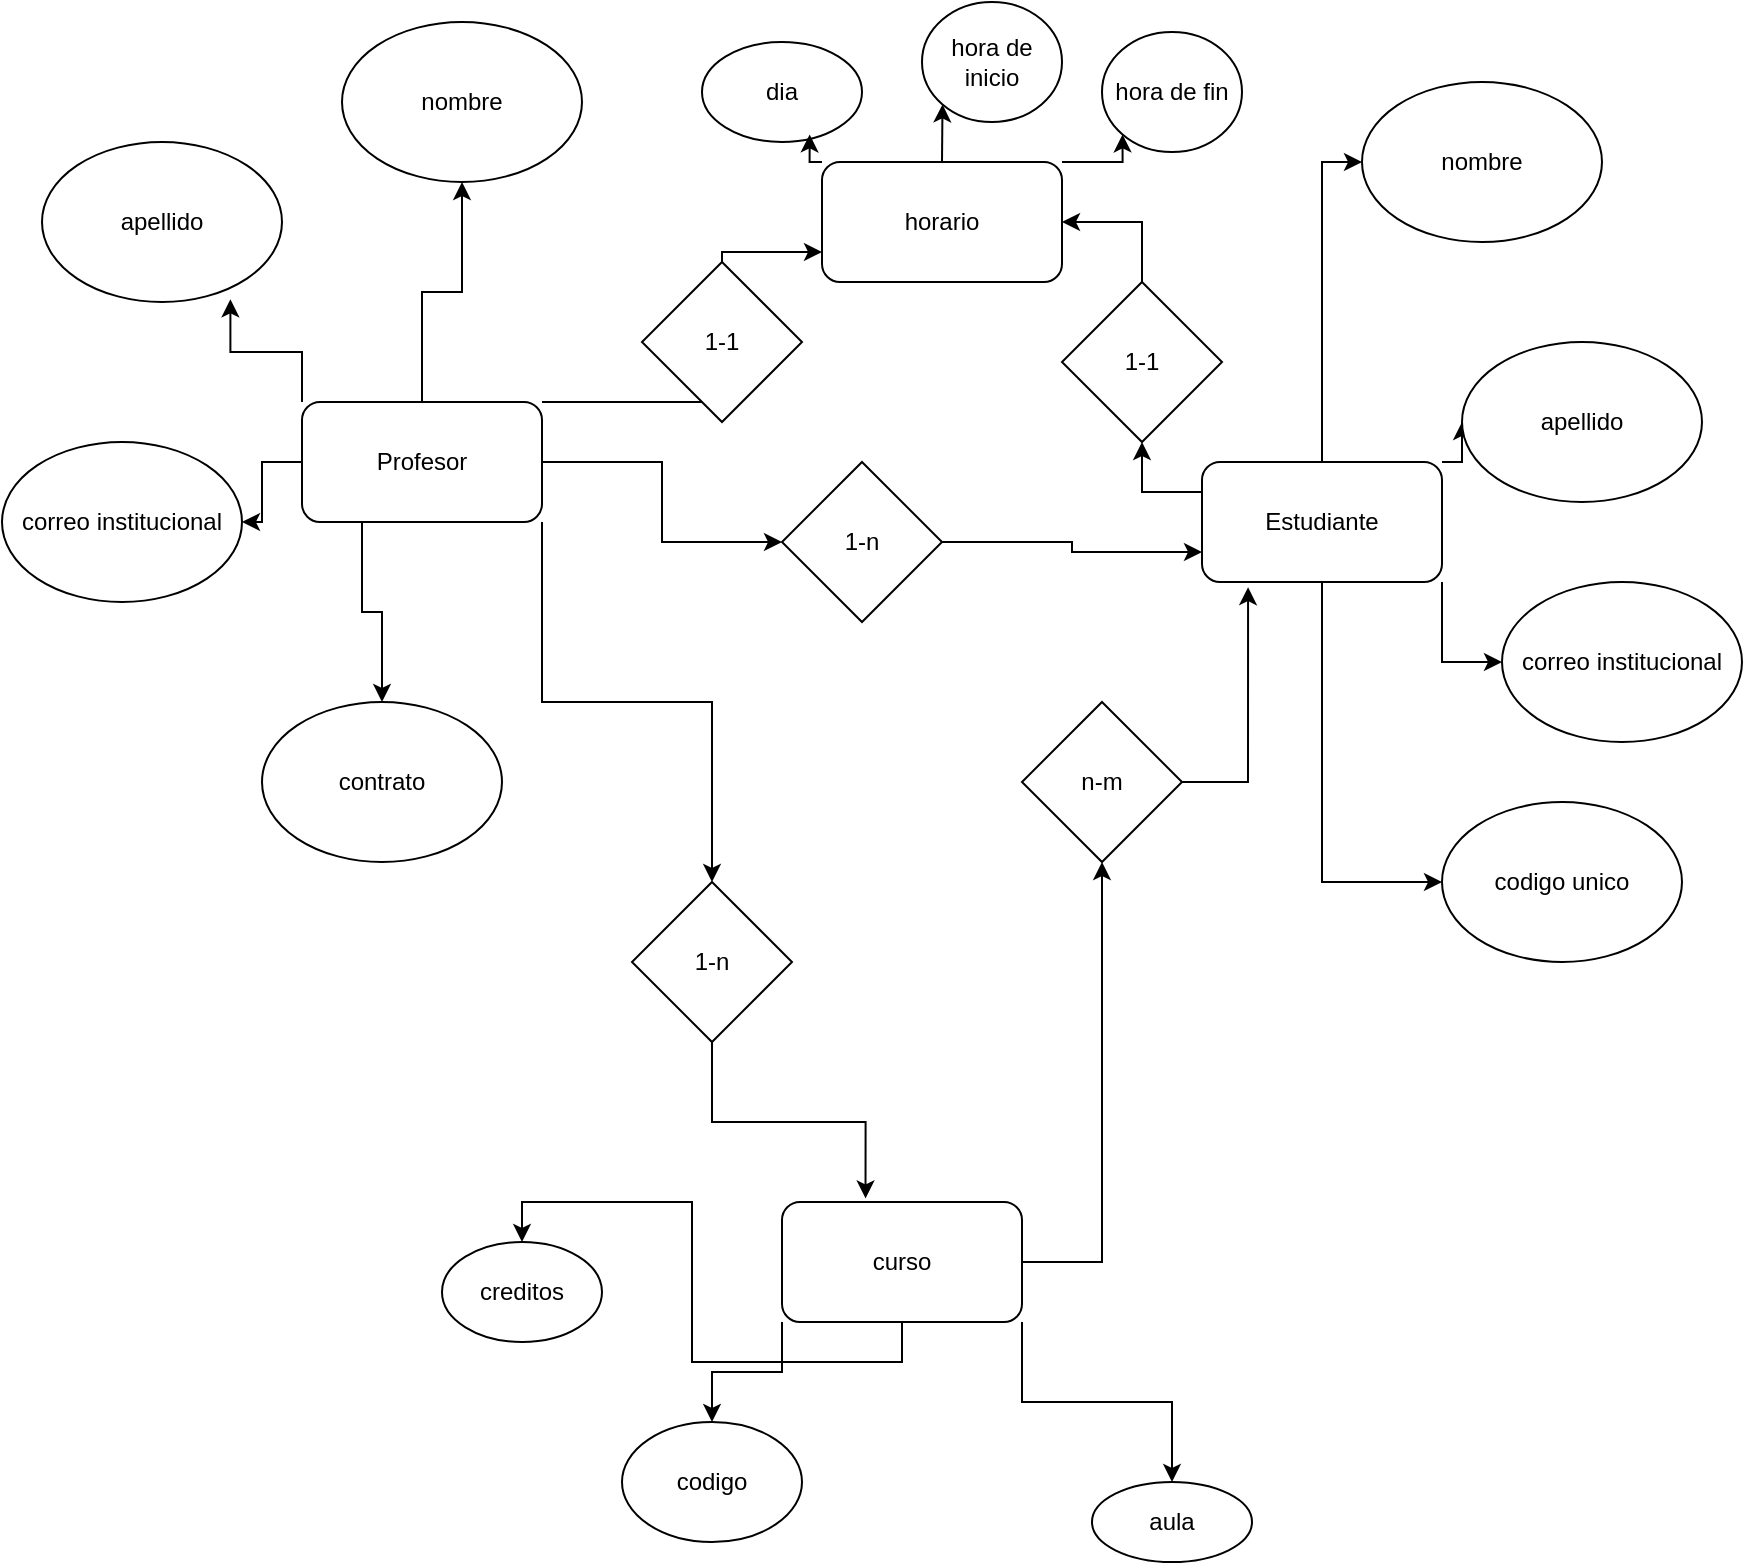 <mxfile version="26.0.16">
  <diagram name="Página-1" id="30mnXG1v1rVEn77KavHB">
    <mxGraphModel dx="463" dy="557" grid="1" gridSize="10" guides="1" tooltips="1" connect="1" arrows="1" fold="1" page="1" pageScale="1" pageWidth="827" pageHeight="1169" math="0" shadow="0">
      <root>
        <mxCell id="0" />
        <mxCell id="1" parent="0" />
        <mxCell id="_yiZd3r4HqgaDf2Ez-wV-23" style="edgeStyle=orthogonalEdgeStyle;rounded=0;orthogonalLoop=1;jettySize=auto;html=1;exitX=0.5;exitY=0;exitDx=0;exitDy=0;" edge="1" parent="1" source="_yiZd3r4HqgaDf2Ez-wV-3" target="_yiZd3r4HqgaDf2Ez-wV-13">
          <mxGeometry relative="1" as="geometry" />
        </mxCell>
        <mxCell id="_yiZd3r4HqgaDf2Ez-wV-25" style="edgeStyle=orthogonalEdgeStyle;rounded=0;orthogonalLoop=1;jettySize=auto;html=1;exitX=0;exitY=0.5;exitDx=0;exitDy=0;" edge="1" parent="1" source="_yiZd3r4HqgaDf2Ez-wV-3" target="_yiZd3r4HqgaDf2Ez-wV-7">
          <mxGeometry relative="1" as="geometry" />
        </mxCell>
        <mxCell id="_yiZd3r4HqgaDf2Ez-wV-26" style="edgeStyle=orthogonalEdgeStyle;rounded=0;orthogonalLoop=1;jettySize=auto;html=1;exitX=0.25;exitY=1;exitDx=0;exitDy=0;" edge="1" parent="1" source="_yiZd3r4HqgaDf2Ez-wV-3" target="_yiZd3r4HqgaDf2Ez-wV-6">
          <mxGeometry relative="1" as="geometry" />
        </mxCell>
        <mxCell id="_yiZd3r4HqgaDf2Ez-wV-48" style="edgeStyle=orthogonalEdgeStyle;rounded=0;orthogonalLoop=1;jettySize=auto;html=1;" edge="1" parent="1" source="_yiZd3r4HqgaDf2Ez-wV-3" target="_yiZd3r4HqgaDf2Ez-wV-47">
          <mxGeometry relative="1" as="geometry" />
        </mxCell>
        <mxCell id="_yiZd3r4HqgaDf2Ez-wV-50" style="edgeStyle=orthogonalEdgeStyle;rounded=0;orthogonalLoop=1;jettySize=auto;html=1;exitX=1;exitY=1;exitDx=0;exitDy=0;entryX=0.5;entryY=0;entryDx=0;entryDy=0;" edge="1" parent="1" source="_yiZd3r4HqgaDf2Ez-wV-3" target="_yiZd3r4HqgaDf2Ez-wV-45">
          <mxGeometry relative="1" as="geometry" />
        </mxCell>
        <mxCell id="_yiZd3r4HqgaDf2Ez-wV-52" style="edgeStyle=orthogonalEdgeStyle;rounded=0;orthogonalLoop=1;jettySize=auto;html=1;exitX=1;exitY=0;exitDx=0;exitDy=0;entryX=0;entryY=0.75;entryDx=0;entryDy=0;" edge="1" parent="1" source="_yiZd3r4HqgaDf2Ez-wV-3" target="_yiZd3r4HqgaDf2Ez-wV-20">
          <mxGeometry relative="1" as="geometry">
            <Array as="points">
              <mxPoint x="1230" y="230" />
              <mxPoint x="1230" y="155" />
            </Array>
          </mxGeometry>
        </mxCell>
        <mxCell id="_yiZd3r4HqgaDf2Ez-wV-3" value="&lt;font style=&quot;vertical-align: inherit;&quot;&gt;&lt;font style=&quot;vertical-align: inherit;&quot;&gt;Profesor&lt;/font&gt;&lt;/font&gt;" style="rounded=1;whiteSpace=wrap;html=1;" vertex="1" parent="1">
          <mxGeometry x="1020" y="230" width="120" height="60" as="geometry" />
        </mxCell>
        <mxCell id="_yiZd3r4HqgaDf2Ez-wV-27" style="edgeStyle=orthogonalEdgeStyle;rounded=0;orthogonalLoop=1;jettySize=auto;html=1;exitX=0.5;exitY=0;exitDx=0;exitDy=0;entryX=0;entryY=0.5;entryDx=0;entryDy=0;" edge="1" parent="1" source="_yiZd3r4HqgaDf2Ez-wV-5" target="_yiZd3r4HqgaDf2Ez-wV-14">
          <mxGeometry relative="1" as="geometry" />
        </mxCell>
        <mxCell id="_yiZd3r4HqgaDf2Ez-wV-28" style="edgeStyle=orthogonalEdgeStyle;rounded=0;orthogonalLoop=1;jettySize=auto;html=1;exitX=1;exitY=0;exitDx=0;exitDy=0;entryX=0;entryY=0.5;entryDx=0;entryDy=0;" edge="1" parent="1" source="_yiZd3r4HqgaDf2Ez-wV-5" target="_yiZd3r4HqgaDf2Ez-wV-15">
          <mxGeometry relative="1" as="geometry" />
        </mxCell>
        <mxCell id="_yiZd3r4HqgaDf2Ez-wV-29" style="edgeStyle=orthogonalEdgeStyle;rounded=0;orthogonalLoop=1;jettySize=auto;html=1;exitX=1;exitY=1;exitDx=0;exitDy=0;" edge="1" parent="1" source="_yiZd3r4HqgaDf2Ez-wV-5" target="_yiZd3r4HqgaDf2Ez-wV-17">
          <mxGeometry relative="1" as="geometry" />
        </mxCell>
        <mxCell id="_yiZd3r4HqgaDf2Ez-wV-30" style="edgeStyle=orthogonalEdgeStyle;rounded=0;orthogonalLoop=1;jettySize=auto;html=1;exitX=0.5;exitY=1;exitDx=0;exitDy=0;entryX=0;entryY=0.5;entryDx=0;entryDy=0;" edge="1" parent="1" source="_yiZd3r4HqgaDf2Ez-wV-5" target="_yiZd3r4HqgaDf2Ez-wV-18">
          <mxGeometry relative="1" as="geometry" />
        </mxCell>
        <mxCell id="_yiZd3r4HqgaDf2Ez-wV-57" style="edgeStyle=orthogonalEdgeStyle;rounded=0;orthogonalLoop=1;jettySize=auto;html=1;exitX=0;exitY=0.25;exitDx=0;exitDy=0;entryX=0.5;entryY=1;entryDx=0;entryDy=0;" edge="1" parent="1" source="_yiZd3r4HqgaDf2Ez-wV-5" target="_yiZd3r4HqgaDf2Ez-wV-56">
          <mxGeometry relative="1" as="geometry" />
        </mxCell>
        <mxCell id="_yiZd3r4HqgaDf2Ez-wV-5" value="&lt;font style=&quot;vertical-align: inherit;&quot;&gt;&lt;font style=&quot;vertical-align: inherit;&quot;&gt;Estudiante&lt;/font&gt;&lt;/font&gt;" style="rounded=1;whiteSpace=wrap;html=1;" vertex="1" parent="1">
          <mxGeometry x="1470" y="260" width="120" height="60" as="geometry" />
        </mxCell>
        <mxCell id="_yiZd3r4HqgaDf2Ez-wV-6" value="&lt;font style=&quot;vertical-align: inherit;&quot;&gt;&lt;font style=&quot;vertical-align: inherit;&quot;&gt;contrato&lt;/font&gt;&lt;/font&gt;" style="ellipse;whiteSpace=wrap;html=1;" vertex="1" parent="1">
          <mxGeometry x="1000" y="380" width="120" height="80" as="geometry" />
        </mxCell>
        <mxCell id="_yiZd3r4HqgaDf2Ez-wV-7" value="&lt;font style=&quot;vertical-align: inherit;&quot;&gt;&lt;font style=&quot;vertical-align: inherit;&quot;&gt;correo institucional&lt;/font&gt;&lt;/font&gt;" style="ellipse;whiteSpace=wrap;html=1;" vertex="1" parent="1">
          <mxGeometry x="870" y="250" width="120" height="80" as="geometry" />
        </mxCell>
        <mxCell id="_yiZd3r4HqgaDf2Ez-wV-8" value="&lt;font style=&quot;vertical-align: inherit;&quot;&gt;&lt;font style=&quot;vertical-align: inherit;&quot;&gt;apellido&lt;/font&gt;&lt;/font&gt;" style="ellipse;whiteSpace=wrap;html=1;" vertex="1" parent="1">
          <mxGeometry x="890" y="100" width="120" height="80" as="geometry" />
        </mxCell>
        <mxCell id="_yiZd3r4HqgaDf2Ez-wV-13" value="&lt;font style=&quot;vertical-align: inherit;&quot;&gt;&lt;font style=&quot;vertical-align: inherit;&quot;&gt;nombre&lt;/font&gt;&lt;/font&gt;" style="ellipse;whiteSpace=wrap;html=1;" vertex="1" parent="1">
          <mxGeometry x="1040" y="40" width="120" height="80" as="geometry" />
        </mxCell>
        <mxCell id="_yiZd3r4HqgaDf2Ez-wV-14" value="&lt;font style=&quot;vertical-align: inherit;&quot;&gt;&lt;font style=&quot;vertical-align: inherit;&quot;&gt;nombre&lt;/font&gt;&lt;/font&gt;" style="ellipse;whiteSpace=wrap;html=1;" vertex="1" parent="1">
          <mxGeometry x="1550" y="70" width="120" height="80" as="geometry" />
        </mxCell>
        <mxCell id="_yiZd3r4HqgaDf2Ez-wV-15" value="&lt;font style=&quot;vertical-align: inherit;&quot;&gt;&lt;font style=&quot;vertical-align: inherit;&quot;&gt;apellido&lt;/font&gt;&lt;/font&gt;" style="ellipse;whiteSpace=wrap;html=1;" vertex="1" parent="1">
          <mxGeometry x="1600" y="200" width="120" height="80" as="geometry" />
        </mxCell>
        <mxCell id="_yiZd3r4HqgaDf2Ez-wV-17" value="&lt;font style=&quot;vertical-align: inherit;&quot;&gt;&lt;font style=&quot;vertical-align: inherit;&quot;&gt;correo institucional&lt;/font&gt;&lt;/font&gt;" style="ellipse;whiteSpace=wrap;html=1;" vertex="1" parent="1">
          <mxGeometry x="1620" y="320" width="120" height="80" as="geometry" />
        </mxCell>
        <mxCell id="_yiZd3r4HqgaDf2Ez-wV-18" value="&lt;font style=&quot;vertical-align: inherit;&quot;&gt;&lt;font style=&quot;vertical-align: inherit;&quot;&gt;codigo unico&lt;/font&gt;&lt;/font&gt;" style="ellipse;whiteSpace=wrap;html=1;" vertex="1" parent="1">
          <mxGeometry x="1590" y="430" width="120" height="80" as="geometry" />
        </mxCell>
        <mxCell id="_yiZd3r4HqgaDf2Ez-wV-42" style="edgeStyle=orthogonalEdgeStyle;rounded=0;orthogonalLoop=1;jettySize=auto;html=1;exitX=0.5;exitY=0;exitDx=0;exitDy=0;entryX=0;entryY=1;entryDx=0;entryDy=0;" edge="1" parent="1" source="_yiZd3r4HqgaDf2Ez-wV-20" target="_yiZd3r4HqgaDf2Ez-wV-39">
          <mxGeometry relative="1" as="geometry" />
        </mxCell>
        <mxCell id="_yiZd3r4HqgaDf2Ez-wV-43" style="edgeStyle=orthogonalEdgeStyle;rounded=0;orthogonalLoop=1;jettySize=auto;html=1;exitX=1;exitY=0;exitDx=0;exitDy=0;entryX=0;entryY=1;entryDx=0;entryDy=0;" edge="1" parent="1" source="_yiZd3r4HqgaDf2Ez-wV-20" target="_yiZd3r4HqgaDf2Ez-wV-40">
          <mxGeometry relative="1" as="geometry" />
        </mxCell>
        <mxCell id="_yiZd3r4HqgaDf2Ez-wV-20" value="&lt;font style=&quot;vertical-align: inherit;&quot;&gt;&lt;font style=&quot;vertical-align: inherit;&quot;&gt;horario&lt;/font&gt;&lt;/font&gt;" style="rounded=1;whiteSpace=wrap;html=1;" vertex="1" parent="1">
          <mxGeometry x="1280" y="110" width="120" height="60" as="geometry" />
        </mxCell>
        <mxCell id="_yiZd3r4HqgaDf2Ez-wV-34" style="edgeStyle=orthogonalEdgeStyle;rounded=0;orthogonalLoop=1;jettySize=auto;html=1;exitX=0;exitY=1;exitDx=0;exitDy=0;" edge="1" parent="1" source="_yiZd3r4HqgaDf2Ez-wV-21" target="_yiZd3r4HqgaDf2Ez-wV-32">
          <mxGeometry relative="1" as="geometry" />
        </mxCell>
        <mxCell id="_yiZd3r4HqgaDf2Ez-wV-35" style="edgeStyle=orthogonalEdgeStyle;rounded=0;orthogonalLoop=1;jettySize=auto;html=1;exitX=0.5;exitY=1;exitDx=0;exitDy=0;entryX=0.5;entryY=0;entryDx=0;entryDy=0;" edge="1" parent="1" source="_yiZd3r4HqgaDf2Ez-wV-21" target="_yiZd3r4HqgaDf2Ez-wV-33">
          <mxGeometry relative="1" as="geometry" />
        </mxCell>
        <mxCell id="_yiZd3r4HqgaDf2Ez-wV-36" style="edgeStyle=orthogonalEdgeStyle;rounded=0;orthogonalLoop=1;jettySize=auto;html=1;exitX=1;exitY=1;exitDx=0;exitDy=0;" edge="1" parent="1" source="_yiZd3r4HqgaDf2Ez-wV-21" target="_yiZd3r4HqgaDf2Ez-wV-31">
          <mxGeometry relative="1" as="geometry" />
        </mxCell>
        <mxCell id="_yiZd3r4HqgaDf2Ez-wV-54" style="edgeStyle=orthogonalEdgeStyle;rounded=0;orthogonalLoop=1;jettySize=auto;html=1;exitX=1;exitY=0.5;exitDx=0;exitDy=0;entryX=0.5;entryY=1;entryDx=0;entryDy=0;" edge="1" parent="1" source="_yiZd3r4HqgaDf2Ez-wV-21" target="_yiZd3r4HqgaDf2Ez-wV-53">
          <mxGeometry relative="1" as="geometry" />
        </mxCell>
        <mxCell id="_yiZd3r4HqgaDf2Ez-wV-21" value="&lt;font style=&quot;vertical-align: inherit;&quot;&gt;&lt;font style=&quot;vertical-align: inherit;&quot;&gt;curso&lt;/font&gt;&lt;/font&gt;" style="rounded=1;whiteSpace=wrap;html=1;" vertex="1" parent="1">
          <mxGeometry x="1260" y="630" width="120" height="60" as="geometry" />
        </mxCell>
        <mxCell id="_yiZd3r4HqgaDf2Ez-wV-22" style="edgeStyle=orthogonalEdgeStyle;rounded=0;orthogonalLoop=1;jettySize=auto;html=1;exitX=0;exitY=0;exitDx=0;exitDy=0;entryX=0.785;entryY=0.983;entryDx=0;entryDy=0;entryPerimeter=0;" edge="1" parent="1" source="_yiZd3r4HqgaDf2Ez-wV-3" target="_yiZd3r4HqgaDf2Ez-wV-8">
          <mxGeometry relative="1" as="geometry" />
        </mxCell>
        <mxCell id="_yiZd3r4HqgaDf2Ez-wV-31" value="&lt;font style=&quot;vertical-align: inherit;&quot;&gt;&lt;font style=&quot;vertical-align: inherit;&quot;&gt;aula&lt;/font&gt;&lt;/font&gt;" style="ellipse;whiteSpace=wrap;html=1;" vertex="1" parent="1">
          <mxGeometry x="1415" y="770" width="80" height="40" as="geometry" />
        </mxCell>
        <mxCell id="_yiZd3r4HqgaDf2Ez-wV-32" value="&lt;font style=&quot;vertical-align: inherit;&quot;&gt;&lt;font style=&quot;vertical-align: inherit;&quot;&gt;codigo&lt;/font&gt;&lt;/font&gt;" style="ellipse;whiteSpace=wrap;html=1;" vertex="1" parent="1">
          <mxGeometry x="1180" y="740" width="90" height="60" as="geometry" />
        </mxCell>
        <mxCell id="_yiZd3r4HqgaDf2Ez-wV-33" value="&lt;font style=&quot;vertical-align: inherit;&quot;&gt;&lt;font style=&quot;vertical-align: inherit;&quot;&gt;creditos&lt;/font&gt;&lt;/font&gt;" style="ellipse;whiteSpace=wrap;html=1;" vertex="1" parent="1">
          <mxGeometry x="1090" y="650" width="80" height="50" as="geometry" />
        </mxCell>
        <mxCell id="_yiZd3r4HqgaDf2Ez-wV-37" value="&lt;font style=&quot;vertical-align: inherit;&quot;&gt;&lt;font style=&quot;vertical-align: inherit;&quot;&gt;dia&lt;/font&gt;&lt;/font&gt;" style="ellipse;whiteSpace=wrap;html=1;" vertex="1" parent="1">
          <mxGeometry x="1220" y="50" width="80" height="50" as="geometry" />
        </mxCell>
        <mxCell id="_yiZd3r4HqgaDf2Ez-wV-39" value="&lt;font style=&quot;vertical-align: inherit;&quot;&gt;&lt;font style=&quot;vertical-align: inherit;&quot;&gt;hor&lt;span style=&quot;color: rgba(0, 0, 0, 0); font-family: monospace; font-size: 0px; text-align: start; text-wrap-mode: nowrap;&quot;&gt;%3CmxGraphModel%3E%3Croot%3E%3CmxCell%20id%3D%220%22%2F%3E%3CmxCell%20id%3D%221%22%20parent%3D%220%22%2F%3E%3CmxCell%20id%3D%222%22%20value%3D%22%22%20style%3D%22rounded%3D1%3BwhiteSpace%3Dwrap%3Bhtml%3D1%3B%22%20vertex%3D%221%22%20parent%3D%221%22%3E%3CmxGeometry%20x%3D%221240%22%20y%3D%22260%22%20width%3D%22120%22%20height%3D%2260%22%20as%3D%22geometry%22%2F%3E%3C%2FmxCell%3E%3C%2Froot%3E%3C%2FmxGraphModel%3E&lt;/span&gt;a de inicio&lt;/font&gt;&lt;/font&gt;" style="ellipse;whiteSpace=wrap;html=1;" vertex="1" parent="1">
          <mxGeometry x="1330" y="30" width="70" height="60" as="geometry" />
        </mxCell>
        <mxCell id="_yiZd3r4HqgaDf2Ez-wV-40" value="&lt;font style=&quot;vertical-align: inherit;&quot;&gt;&lt;font style=&quot;vertical-align: inherit;&quot;&gt;hora de fin&lt;/font&gt;&lt;/font&gt;" style="ellipse;whiteSpace=wrap;html=1;" vertex="1" parent="1">
          <mxGeometry x="1420" y="45" width="70" height="60" as="geometry" />
        </mxCell>
        <mxCell id="_yiZd3r4HqgaDf2Ez-wV-41" style="edgeStyle=orthogonalEdgeStyle;rounded=0;orthogonalLoop=1;jettySize=auto;html=1;exitX=0;exitY=0;exitDx=0;exitDy=0;entryX=0.673;entryY=0.924;entryDx=0;entryDy=0;entryPerimeter=0;" edge="1" parent="1" source="_yiZd3r4HqgaDf2Ez-wV-20" target="_yiZd3r4HqgaDf2Ez-wV-37">
          <mxGeometry relative="1" as="geometry" />
        </mxCell>
        <mxCell id="_yiZd3r4HqgaDf2Ez-wV-45" value="&lt;font style=&quot;vertical-align: inherit;&quot;&gt;&lt;font style=&quot;vertical-align: inherit;&quot;&gt;1-n&lt;/font&gt;&lt;/font&gt;" style="rhombus;whiteSpace=wrap;html=1;" vertex="1" parent="1">
          <mxGeometry x="1185" y="470" width="80" height="80" as="geometry" />
        </mxCell>
        <mxCell id="_yiZd3r4HqgaDf2Ez-wV-46" value="&lt;font style=&quot;vertical-align: inherit;&quot;&gt;&lt;font style=&quot;vertical-align: inherit;&quot;&gt;1-1&lt;/font&gt;&lt;/font&gt;" style="rhombus;whiteSpace=wrap;html=1;" vertex="1" parent="1">
          <mxGeometry x="1190" y="160" width="80" height="80" as="geometry" />
        </mxCell>
        <mxCell id="_yiZd3r4HqgaDf2Ez-wV-49" style="edgeStyle=orthogonalEdgeStyle;rounded=0;orthogonalLoop=1;jettySize=auto;html=1;entryX=0;entryY=0.75;entryDx=0;entryDy=0;" edge="1" parent="1" source="_yiZd3r4HqgaDf2Ez-wV-47" target="_yiZd3r4HqgaDf2Ez-wV-5">
          <mxGeometry relative="1" as="geometry" />
        </mxCell>
        <mxCell id="_yiZd3r4HqgaDf2Ez-wV-47" value="&lt;font style=&quot;vertical-align: inherit;&quot;&gt;&lt;font style=&quot;vertical-align: inherit;&quot;&gt;1-n&lt;/font&gt;&lt;/font&gt;" style="rhombus;whiteSpace=wrap;html=1;" vertex="1" parent="1">
          <mxGeometry x="1260" y="260" width="80" height="80" as="geometry" />
        </mxCell>
        <mxCell id="_yiZd3r4HqgaDf2Ez-wV-51" style="edgeStyle=orthogonalEdgeStyle;rounded=0;orthogonalLoop=1;jettySize=auto;html=1;entryX=0.348;entryY=-0.03;entryDx=0;entryDy=0;entryPerimeter=0;" edge="1" parent="1" source="_yiZd3r4HqgaDf2Ez-wV-45" target="_yiZd3r4HqgaDf2Ez-wV-21">
          <mxGeometry relative="1" as="geometry" />
        </mxCell>
        <mxCell id="_yiZd3r4HqgaDf2Ez-wV-53" value="&lt;font style=&quot;vertical-align: inherit;&quot;&gt;&lt;font style=&quot;vertical-align: inherit;&quot;&gt;n-m&lt;/font&gt;&lt;/font&gt;" style="rhombus;whiteSpace=wrap;html=1;" vertex="1" parent="1">
          <mxGeometry x="1380" y="380" width="80" height="80" as="geometry" />
        </mxCell>
        <mxCell id="_yiZd3r4HqgaDf2Ez-wV-55" style="edgeStyle=orthogonalEdgeStyle;rounded=0;orthogonalLoop=1;jettySize=auto;html=1;entryX=0.192;entryY=1.043;entryDx=0;entryDy=0;entryPerimeter=0;" edge="1" parent="1" source="_yiZd3r4HqgaDf2Ez-wV-53" target="_yiZd3r4HqgaDf2Ez-wV-5">
          <mxGeometry relative="1" as="geometry" />
        </mxCell>
        <mxCell id="_yiZd3r4HqgaDf2Ez-wV-58" style="edgeStyle=orthogonalEdgeStyle;rounded=0;orthogonalLoop=1;jettySize=auto;html=1;exitX=0.5;exitY=0;exitDx=0;exitDy=0;entryX=1;entryY=0.5;entryDx=0;entryDy=0;" edge="1" parent="1" source="_yiZd3r4HqgaDf2Ez-wV-56" target="_yiZd3r4HqgaDf2Ez-wV-20">
          <mxGeometry relative="1" as="geometry" />
        </mxCell>
        <mxCell id="_yiZd3r4HqgaDf2Ez-wV-56" value="&lt;font style=&quot;vertical-align: inherit;&quot;&gt;&lt;font style=&quot;vertical-align: inherit;&quot;&gt;1-1&lt;/font&gt;&lt;/font&gt;" style="rhombus;whiteSpace=wrap;html=1;" vertex="1" parent="1">
          <mxGeometry x="1400" y="170" width="80" height="80" as="geometry" />
        </mxCell>
      </root>
    </mxGraphModel>
  </diagram>
</mxfile>
